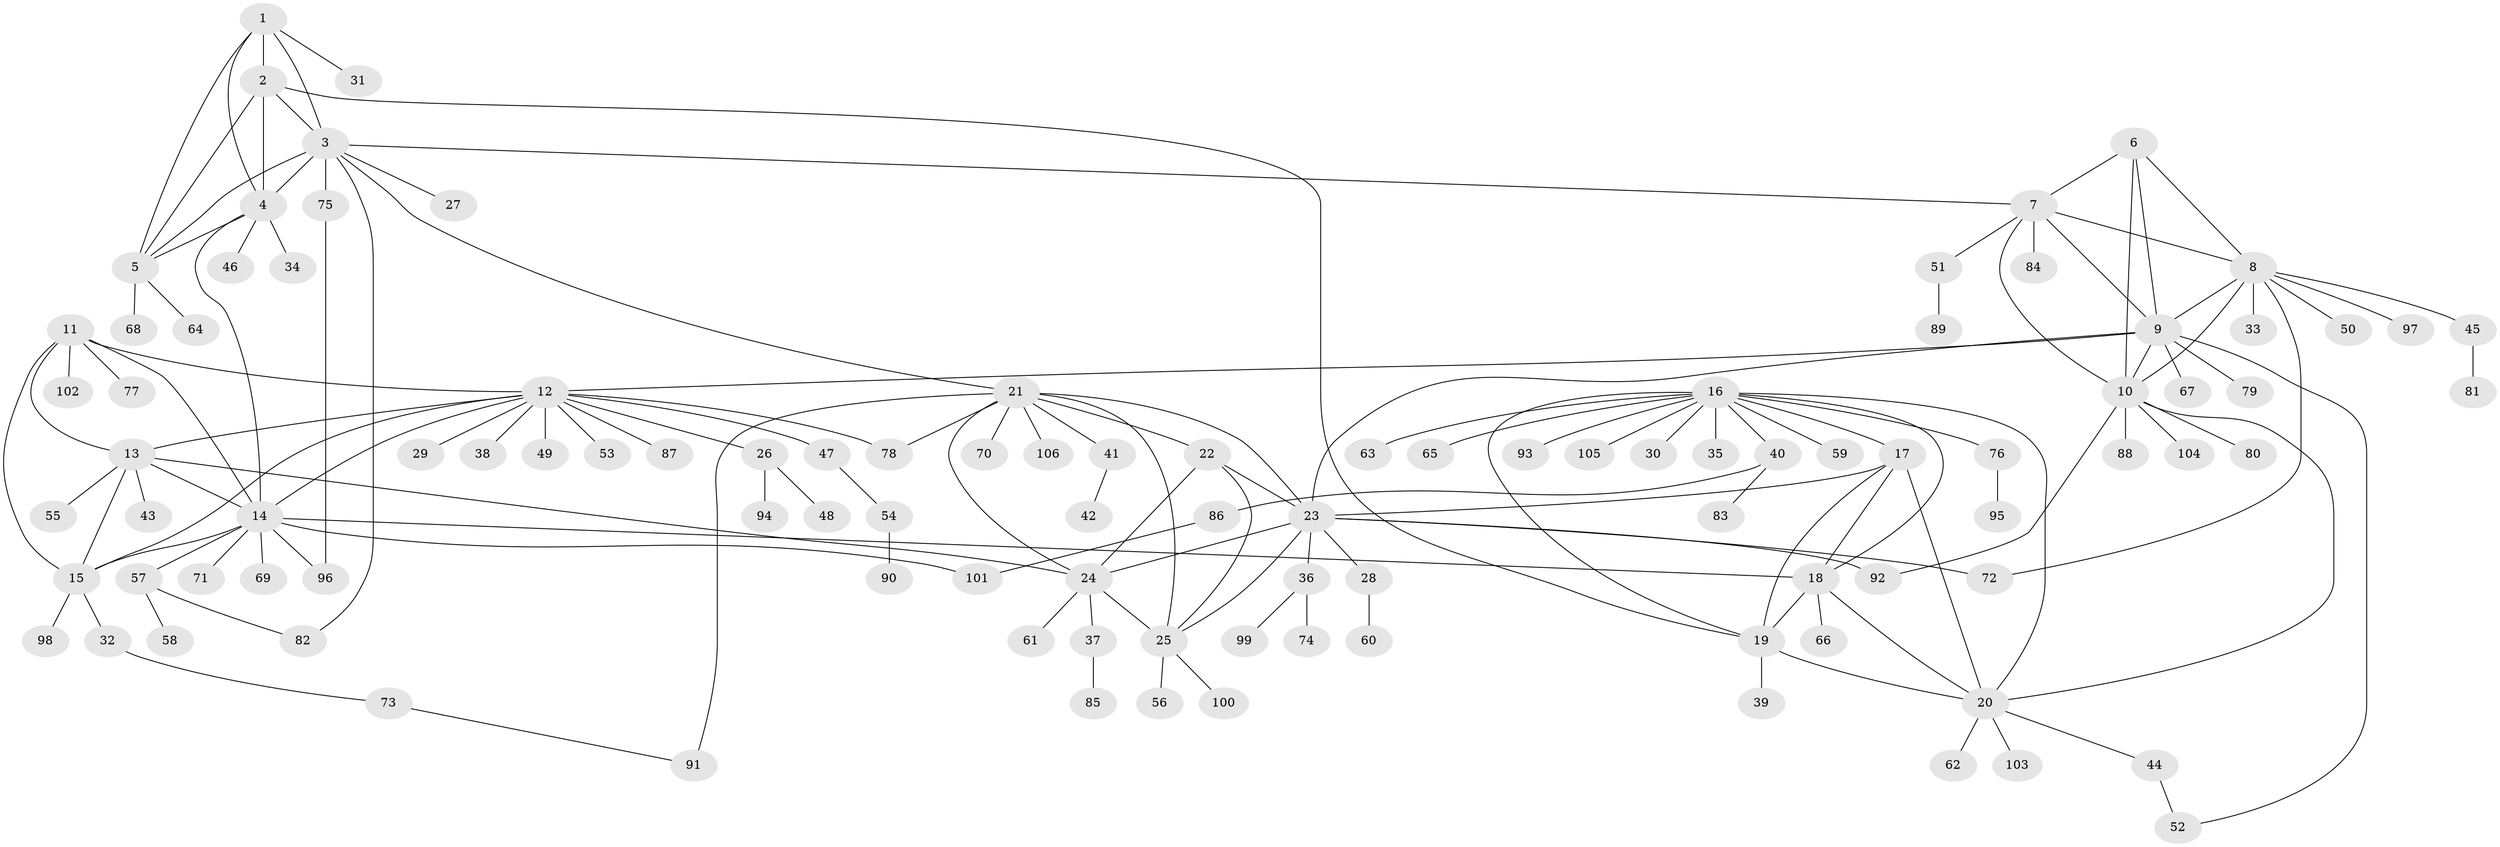 // Generated by graph-tools (version 1.1) at 2025/16/03/09/25 04:16:05]
// undirected, 106 vertices, 149 edges
graph export_dot {
graph [start="1"]
  node [color=gray90,style=filled];
  1;
  2;
  3;
  4;
  5;
  6;
  7;
  8;
  9;
  10;
  11;
  12;
  13;
  14;
  15;
  16;
  17;
  18;
  19;
  20;
  21;
  22;
  23;
  24;
  25;
  26;
  27;
  28;
  29;
  30;
  31;
  32;
  33;
  34;
  35;
  36;
  37;
  38;
  39;
  40;
  41;
  42;
  43;
  44;
  45;
  46;
  47;
  48;
  49;
  50;
  51;
  52;
  53;
  54;
  55;
  56;
  57;
  58;
  59;
  60;
  61;
  62;
  63;
  64;
  65;
  66;
  67;
  68;
  69;
  70;
  71;
  72;
  73;
  74;
  75;
  76;
  77;
  78;
  79;
  80;
  81;
  82;
  83;
  84;
  85;
  86;
  87;
  88;
  89;
  90;
  91;
  92;
  93;
  94;
  95;
  96;
  97;
  98;
  99;
  100;
  101;
  102;
  103;
  104;
  105;
  106;
  1 -- 2;
  1 -- 3;
  1 -- 4;
  1 -- 5;
  1 -- 31;
  2 -- 3;
  2 -- 4;
  2 -- 5;
  2 -- 19;
  3 -- 4;
  3 -- 5;
  3 -- 7;
  3 -- 21;
  3 -- 27;
  3 -- 75;
  3 -- 82;
  4 -- 5;
  4 -- 14;
  4 -- 34;
  4 -- 46;
  5 -- 64;
  5 -- 68;
  6 -- 7;
  6 -- 8;
  6 -- 9;
  6 -- 10;
  7 -- 8;
  7 -- 9;
  7 -- 10;
  7 -- 51;
  7 -- 84;
  8 -- 9;
  8 -- 10;
  8 -- 33;
  8 -- 45;
  8 -- 50;
  8 -- 72;
  8 -- 97;
  9 -- 10;
  9 -- 12;
  9 -- 23;
  9 -- 52;
  9 -- 67;
  9 -- 79;
  10 -- 20;
  10 -- 80;
  10 -- 88;
  10 -- 92;
  10 -- 104;
  11 -- 12;
  11 -- 13;
  11 -- 14;
  11 -- 15;
  11 -- 77;
  11 -- 102;
  12 -- 13;
  12 -- 14;
  12 -- 15;
  12 -- 26;
  12 -- 29;
  12 -- 38;
  12 -- 47;
  12 -- 49;
  12 -- 53;
  12 -- 78;
  12 -- 87;
  13 -- 14;
  13 -- 15;
  13 -- 24;
  13 -- 43;
  13 -- 55;
  14 -- 15;
  14 -- 18;
  14 -- 57;
  14 -- 69;
  14 -- 71;
  14 -- 96;
  14 -- 101;
  15 -- 32;
  15 -- 98;
  16 -- 17;
  16 -- 18;
  16 -- 19;
  16 -- 20;
  16 -- 30;
  16 -- 35;
  16 -- 40;
  16 -- 59;
  16 -- 63;
  16 -- 65;
  16 -- 76;
  16 -- 93;
  16 -- 105;
  17 -- 18;
  17 -- 19;
  17 -- 20;
  17 -- 23;
  18 -- 19;
  18 -- 20;
  18 -- 66;
  19 -- 20;
  19 -- 39;
  20 -- 44;
  20 -- 62;
  20 -- 103;
  21 -- 22;
  21 -- 23;
  21 -- 24;
  21 -- 25;
  21 -- 41;
  21 -- 70;
  21 -- 78;
  21 -- 91;
  21 -- 106;
  22 -- 23;
  22 -- 24;
  22 -- 25;
  23 -- 24;
  23 -- 25;
  23 -- 28;
  23 -- 36;
  23 -- 72;
  23 -- 92;
  24 -- 25;
  24 -- 37;
  24 -- 61;
  25 -- 56;
  25 -- 100;
  26 -- 48;
  26 -- 94;
  28 -- 60;
  32 -- 73;
  36 -- 74;
  36 -- 99;
  37 -- 85;
  40 -- 83;
  40 -- 86;
  41 -- 42;
  44 -- 52;
  45 -- 81;
  47 -- 54;
  51 -- 89;
  54 -- 90;
  57 -- 58;
  57 -- 82;
  73 -- 91;
  75 -- 96;
  76 -- 95;
  86 -- 101;
}
